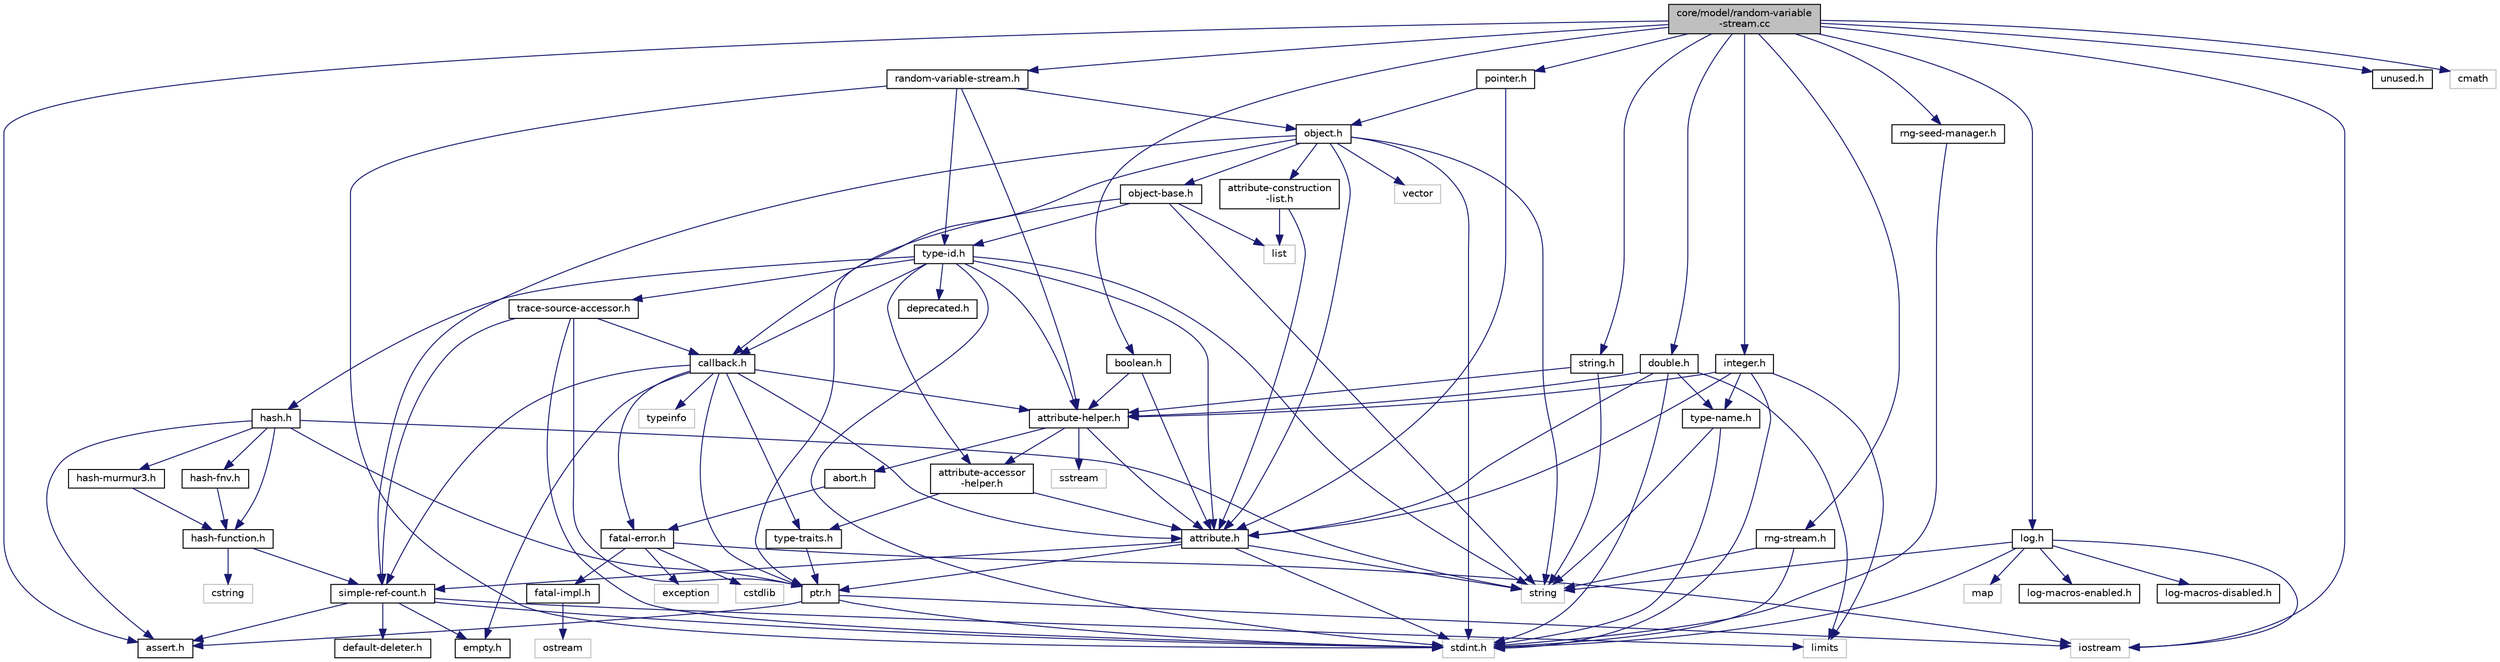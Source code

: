 digraph "core/model/random-variable-stream.cc"
{
  edge [fontname="Helvetica",fontsize="10",labelfontname="Helvetica",labelfontsize="10"];
  node [fontname="Helvetica",fontsize="10",shape=record];
  Node1 [label="core/model/random-variable\l-stream.cc",height=0.2,width=0.4,color="black", fillcolor="grey75", style="filled", fontcolor="black"];
  Node1 -> Node2 [color="midnightblue",fontsize="10",style="solid"];
  Node2 [label="random-variable-stream.h",height=0.2,width=0.4,color="black", fillcolor="white", style="filled",URL="$d4/dde/random-variable-stream_8h.html"];
  Node2 -> Node3 [color="midnightblue",fontsize="10",style="solid"];
  Node3 [label="type-id.h",height=0.2,width=0.4,color="black", fillcolor="white", style="filled",URL="$db/d39/type-id_8h.html"];
  Node3 -> Node4 [color="midnightblue",fontsize="10",style="solid"];
  Node4 [label="attribute.h",height=0.2,width=0.4,color="black", fillcolor="white", style="filled",URL="$d3/d7c/attribute_8h.html"];
  Node4 -> Node5 [color="midnightblue",fontsize="10",style="solid"];
  Node5 [label="string",height=0.2,width=0.4,color="grey75", fillcolor="white", style="filled"];
  Node4 -> Node6 [color="midnightblue",fontsize="10",style="solid"];
  Node6 [label="stdint.h",height=0.2,width=0.4,color="grey75", fillcolor="white", style="filled"];
  Node4 -> Node7 [color="midnightblue",fontsize="10",style="solid"];
  Node7 [label="ptr.h",height=0.2,width=0.4,color="black", fillcolor="white", style="filled",URL="$dd/d98/ptr_8h.html"];
  Node7 -> Node8 [color="midnightblue",fontsize="10",style="solid"];
  Node8 [label="iostream",height=0.2,width=0.4,color="grey75", fillcolor="white", style="filled"];
  Node7 -> Node6 [color="midnightblue",fontsize="10",style="solid"];
  Node7 -> Node9 [color="midnightblue",fontsize="10",style="solid"];
  Node9 [label="assert.h",height=0.2,width=0.4,color="black", fillcolor="white", style="filled",URL="$dc/da7/assert_8h.html"];
  Node4 -> Node10 [color="midnightblue",fontsize="10",style="solid"];
  Node10 [label="simple-ref-count.h",height=0.2,width=0.4,color="black", fillcolor="white", style="filled",URL="$d8/de9/simple-ref-count_8h.html"];
  Node10 -> Node11 [color="midnightblue",fontsize="10",style="solid"];
  Node11 [label="empty.h",height=0.2,width=0.4,color="black", fillcolor="white", style="filled",URL="$d0/d4d/empty_8h.html"];
  Node10 -> Node12 [color="midnightblue",fontsize="10",style="solid"];
  Node12 [label="default-deleter.h",height=0.2,width=0.4,color="black", fillcolor="white", style="filled",URL="$d4/d92/default-deleter_8h.html"];
  Node10 -> Node9 [color="midnightblue",fontsize="10",style="solid"];
  Node10 -> Node6 [color="midnightblue",fontsize="10",style="solid"];
  Node10 -> Node13 [color="midnightblue",fontsize="10",style="solid"];
  Node13 [label="limits",height=0.2,width=0.4,color="grey75", fillcolor="white", style="filled"];
  Node3 -> Node14 [color="midnightblue",fontsize="10",style="solid"];
  Node14 [label="attribute-accessor\l-helper.h",height=0.2,width=0.4,color="black", fillcolor="white", style="filled",URL="$d7/d9c/attribute-accessor-helper_8h.html"];
  Node14 -> Node4 [color="midnightblue",fontsize="10",style="solid"];
  Node14 -> Node15 [color="midnightblue",fontsize="10",style="solid"];
  Node15 [label="type-traits.h",height=0.2,width=0.4,color="black", fillcolor="white", style="filled",URL="$db/d6d/type-traits_8h.html"];
  Node15 -> Node7 [color="midnightblue",fontsize="10",style="solid"];
  Node3 -> Node16 [color="midnightblue",fontsize="10",style="solid"];
  Node16 [label="trace-source-accessor.h",height=0.2,width=0.4,color="black", fillcolor="white", style="filled",URL="$d6/df1/trace-source-accessor_8h.html"];
  Node16 -> Node6 [color="midnightblue",fontsize="10",style="solid"];
  Node16 -> Node17 [color="midnightblue",fontsize="10",style="solid"];
  Node17 [label="callback.h",height=0.2,width=0.4,color="black", fillcolor="white", style="filled",URL="$da/d05/callback_8h.html"];
  Node17 -> Node7 [color="midnightblue",fontsize="10",style="solid"];
  Node17 -> Node18 [color="midnightblue",fontsize="10",style="solid"];
  Node18 [label="fatal-error.h",height=0.2,width=0.4,color="black", fillcolor="white", style="filled",URL="$d4/d13/fatal-error_8h.html",tooltip="NS_FATAL_x macro definitions. "];
  Node18 -> Node8 [color="midnightblue",fontsize="10",style="solid"];
  Node18 -> Node19 [color="midnightblue",fontsize="10",style="solid"];
  Node19 [label="exception",height=0.2,width=0.4,color="grey75", fillcolor="white", style="filled"];
  Node18 -> Node20 [color="midnightblue",fontsize="10",style="solid"];
  Node20 [label="cstdlib",height=0.2,width=0.4,color="grey75", fillcolor="white", style="filled"];
  Node18 -> Node21 [color="midnightblue",fontsize="10",style="solid"];
  Node21 [label="fatal-impl.h",height=0.2,width=0.4,color="black", fillcolor="white", style="filled",URL="$db/d9c/fatal-impl_8h.html",tooltip="Declaration of RegisterStream(), UnregisterStream(), and FlushStreams(). "];
  Node21 -> Node22 [color="midnightblue",fontsize="10",style="solid"];
  Node22 [label="ostream",height=0.2,width=0.4,color="grey75", fillcolor="white", style="filled"];
  Node17 -> Node11 [color="midnightblue",fontsize="10",style="solid"];
  Node17 -> Node15 [color="midnightblue",fontsize="10",style="solid"];
  Node17 -> Node4 [color="midnightblue",fontsize="10",style="solid"];
  Node17 -> Node23 [color="midnightblue",fontsize="10",style="solid"];
  Node23 [label="attribute-helper.h",height=0.2,width=0.4,color="black", fillcolor="white", style="filled",URL="$dc/df9/attribute-helper_8h.html"];
  Node23 -> Node4 [color="midnightblue",fontsize="10",style="solid"];
  Node23 -> Node14 [color="midnightblue",fontsize="10",style="solid"];
  Node23 -> Node24 [color="midnightblue",fontsize="10",style="solid"];
  Node24 [label="sstream",height=0.2,width=0.4,color="grey75", fillcolor="white", style="filled"];
  Node23 -> Node25 [color="midnightblue",fontsize="10",style="solid"];
  Node25 [label="abort.h",height=0.2,width=0.4,color="black", fillcolor="white", style="filled",URL="$d4/dc1/abort_8h.html",tooltip="NS_ABORT_x macro definitions. "];
  Node25 -> Node18 [color="midnightblue",fontsize="10",style="solid"];
  Node17 -> Node10 [color="midnightblue",fontsize="10",style="solid"];
  Node17 -> Node26 [color="midnightblue",fontsize="10",style="solid"];
  Node26 [label="typeinfo",height=0.2,width=0.4,color="grey75", fillcolor="white", style="filled"];
  Node16 -> Node7 [color="midnightblue",fontsize="10",style="solid"];
  Node16 -> Node10 [color="midnightblue",fontsize="10",style="solid"];
  Node3 -> Node23 [color="midnightblue",fontsize="10",style="solid"];
  Node3 -> Node17 [color="midnightblue",fontsize="10",style="solid"];
  Node3 -> Node27 [color="midnightblue",fontsize="10",style="solid"];
  Node27 [label="deprecated.h",height=0.2,width=0.4,color="black", fillcolor="white", style="filled",URL="$d4/dce/deprecated_8h.html"];
  Node3 -> Node28 [color="midnightblue",fontsize="10",style="solid"];
  Node28 [label="hash.h",height=0.2,width=0.4,color="black", fillcolor="white", style="filled",URL="$db/dfb/hash_8h.html",tooltip="ns3::Hasher, ns3::Hash32() and ns3::Hash64() function declarations. "];
  Node28 -> Node5 [color="midnightblue",fontsize="10",style="solid"];
  Node28 -> Node9 [color="midnightblue",fontsize="10",style="solid"];
  Node28 -> Node7 [color="midnightblue",fontsize="10",style="solid"];
  Node28 -> Node29 [color="midnightblue",fontsize="10",style="solid"];
  Node29 [label="hash-function.h",height=0.2,width=0.4,color="black", fillcolor="white", style="filled",URL="$d0/dbc/hash-function_8h.html",tooltip="ns3::Hash::Implementation, ns3::Hash::Function::Hash32 and ns3::Hash::Function::Hash64 declarations..."];
  Node29 -> Node30 [color="midnightblue",fontsize="10",style="solid"];
  Node30 [label="cstring",height=0.2,width=0.4,color="grey75", fillcolor="white", style="filled"];
  Node29 -> Node10 [color="midnightblue",fontsize="10",style="solid"];
  Node28 -> Node31 [color="midnightblue",fontsize="10",style="solid"];
  Node31 [label="hash-murmur3.h",height=0.2,width=0.4,color="black", fillcolor="white", style="filled",URL="$d8/d7f/hash-murmur3_8h.html",tooltip="ns3::Hash::Function::Murmur3 declaration. "];
  Node31 -> Node29 [color="midnightblue",fontsize="10",style="solid"];
  Node28 -> Node32 [color="midnightblue",fontsize="10",style="solid"];
  Node32 [label="hash-fnv.h",height=0.2,width=0.4,color="black", fillcolor="white", style="filled",URL="$df/da0/hash-fnv_8h.html",tooltip="ns3::Hash::Function::Fnv1a declaration. "];
  Node32 -> Node29 [color="midnightblue",fontsize="10",style="solid"];
  Node3 -> Node5 [color="midnightblue",fontsize="10",style="solid"];
  Node3 -> Node6 [color="midnightblue",fontsize="10",style="solid"];
  Node2 -> Node33 [color="midnightblue",fontsize="10",style="solid"];
  Node33 [label="object.h",height=0.2,width=0.4,color="black", fillcolor="white", style="filled",URL="$de/d10/object_8h.html"];
  Node33 -> Node6 [color="midnightblue",fontsize="10",style="solid"];
  Node33 -> Node5 [color="midnightblue",fontsize="10",style="solid"];
  Node33 -> Node34 [color="midnightblue",fontsize="10",style="solid"];
  Node34 [label="vector",height=0.2,width=0.4,color="grey75", fillcolor="white", style="filled"];
  Node33 -> Node7 [color="midnightblue",fontsize="10",style="solid"];
  Node33 -> Node4 [color="midnightblue",fontsize="10",style="solid"];
  Node33 -> Node35 [color="midnightblue",fontsize="10",style="solid"];
  Node35 [label="object-base.h",height=0.2,width=0.4,color="black", fillcolor="white", style="filled",URL="$dd/d23/object-base_8h.html"];
  Node35 -> Node3 [color="midnightblue",fontsize="10",style="solid"];
  Node35 -> Node17 [color="midnightblue",fontsize="10",style="solid"];
  Node35 -> Node5 [color="midnightblue",fontsize="10",style="solid"];
  Node35 -> Node36 [color="midnightblue",fontsize="10",style="solid"];
  Node36 [label="list",height=0.2,width=0.4,color="grey75", fillcolor="white", style="filled"];
  Node33 -> Node37 [color="midnightblue",fontsize="10",style="solid"];
  Node37 [label="attribute-construction\l-list.h",height=0.2,width=0.4,color="black", fillcolor="white", style="filled",URL="$d6/de2/attribute-construction-list_8h.html"];
  Node37 -> Node4 [color="midnightblue",fontsize="10",style="solid"];
  Node37 -> Node36 [color="midnightblue",fontsize="10",style="solid"];
  Node33 -> Node10 [color="midnightblue",fontsize="10",style="solid"];
  Node2 -> Node23 [color="midnightblue",fontsize="10",style="solid"];
  Node2 -> Node6 [color="midnightblue",fontsize="10",style="solid"];
  Node1 -> Node9 [color="midnightblue",fontsize="10",style="solid"];
  Node1 -> Node38 [color="midnightblue",fontsize="10",style="solid"];
  Node38 [label="boolean.h",height=0.2,width=0.4,color="black", fillcolor="white", style="filled",URL="$d3/dd1/boolean_8h.html"];
  Node38 -> Node4 [color="midnightblue",fontsize="10",style="solid"];
  Node38 -> Node23 [color="midnightblue",fontsize="10",style="solid"];
  Node1 -> Node39 [color="midnightblue",fontsize="10",style="solid"];
  Node39 [label="double.h",height=0.2,width=0.4,color="black", fillcolor="white", style="filled",URL="$d9/d6e/double_8h.html"];
  Node39 -> Node4 [color="midnightblue",fontsize="10",style="solid"];
  Node39 -> Node23 [color="midnightblue",fontsize="10",style="solid"];
  Node39 -> Node6 [color="midnightblue",fontsize="10",style="solid"];
  Node39 -> Node13 [color="midnightblue",fontsize="10",style="solid"];
  Node39 -> Node40 [color="midnightblue",fontsize="10",style="solid"];
  Node40 [label="type-name.h",height=0.2,width=0.4,color="black", fillcolor="white", style="filled",URL="$dd/d15/type-name_8h.html"];
  Node40 -> Node6 [color="midnightblue",fontsize="10",style="solid"];
  Node40 -> Node5 [color="midnightblue",fontsize="10",style="solid"];
  Node1 -> Node41 [color="midnightblue",fontsize="10",style="solid"];
  Node41 [label="integer.h",height=0.2,width=0.4,color="black", fillcolor="white", style="filled",URL="$d6/d3d/integer_8h.html"];
  Node41 -> Node4 [color="midnightblue",fontsize="10",style="solid"];
  Node41 -> Node23 [color="midnightblue",fontsize="10",style="solid"];
  Node41 -> Node6 [color="midnightblue",fontsize="10",style="solid"];
  Node41 -> Node13 [color="midnightblue",fontsize="10",style="solid"];
  Node41 -> Node40 [color="midnightblue",fontsize="10",style="solid"];
  Node1 -> Node42 [color="midnightblue",fontsize="10",style="solid"];
  Node42 [label="string.h",height=0.2,width=0.4,color="black", fillcolor="white", style="filled",URL="$da/d66/string_8h.html"];
  Node42 -> Node5 [color="midnightblue",fontsize="10",style="solid"];
  Node42 -> Node23 [color="midnightblue",fontsize="10",style="solid"];
  Node1 -> Node43 [color="midnightblue",fontsize="10",style="solid"];
  Node43 [label="pointer.h",height=0.2,width=0.4,color="black", fillcolor="white", style="filled",URL="$d5/d9f/pointer_8h.html"];
  Node43 -> Node4 [color="midnightblue",fontsize="10",style="solid"];
  Node43 -> Node33 [color="midnightblue",fontsize="10",style="solid"];
  Node1 -> Node44 [color="midnightblue",fontsize="10",style="solid"];
  Node44 [label="log.h",height=0.2,width=0.4,color="black", fillcolor="white", style="filled",URL="$d7/d7f/log_8h.html"];
  Node44 -> Node5 [color="midnightblue",fontsize="10",style="solid"];
  Node44 -> Node8 [color="midnightblue",fontsize="10",style="solid"];
  Node44 -> Node6 [color="midnightblue",fontsize="10",style="solid"];
  Node44 -> Node45 [color="midnightblue",fontsize="10",style="solid"];
  Node45 [label="map",height=0.2,width=0.4,color="grey75", fillcolor="white", style="filled"];
  Node44 -> Node46 [color="midnightblue",fontsize="10",style="solid"];
  Node46 [label="log-macros-enabled.h",height=0.2,width=0.4,color="black", fillcolor="white", style="filled",URL="$d8/d07/log-macros-enabled_8h.html"];
  Node44 -> Node47 [color="midnightblue",fontsize="10",style="solid"];
  Node47 [label="log-macros-disabled.h",height=0.2,width=0.4,color="black", fillcolor="white", style="filled",URL="$d9/df9/log-macros-disabled_8h.html"];
  Node1 -> Node48 [color="midnightblue",fontsize="10",style="solid"];
  Node48 [label="rng-stream.h",height=0.2,width=0.4,color="black", fillcolor="white", style="filled",URL="$d6/d77/rng-stream_8h.html"];
  Node48 -> Node5 [color="midnightblue",fontsize="10",style="solid"];
  Node48 -> Node6 [color="midnightblue",fontsize="10",style="solid"];
  Node1 -> Node49 [color="midnightblue",fontsize="10",style="solid"];
  Node49 [label="rng-seed-manager.h",height=0.2,width=0.4,color="black", fillcolor="white", style="filled",URL="$d0/d3a/rng-seed-manager_8h.html"];
  Node49 -> Node6 [color="midnightblue",fontsize="10",style="solid"];
  Node1 -> Node50 [color="midnightblue",fontsize="10",style="solid"];
  Node50 [label="unused.h",height=0.2,width=0.4,color="black", fillcolor="white", style="filled",URL="$d8/d4b/unused_8h.html"];
  Node1 -> Node51 [color="midnightblue",fontsize="10",style="solid"];
  Node51 [label="cmath",height=0.2,width=0.4,color="grey75", fillcolor="white", style="filled"];
  Node1 -> Node8 [color="midnightblue",fontsize="10",style="solid"];
}
